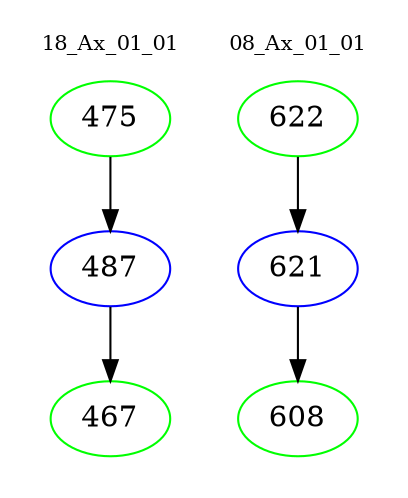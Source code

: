 digraph{
subgraph cluster_0 {
color = white
label = "18_Ax_01_01";
fontsize=10;
T0_475 [label="475", color="green"]
T0_475 -> T0_487 [color="black"]
T0_487 [label="487", color="blue"]
T0_487 -> T0_467 [color="black"]
T0_467 [label="467", color="green"]
}
subgraph cluster_1 {
color = white
label = "08_Ax_01_01";
fontsize=10;
T1_622 [label="622", color="green"]
T1_622 -> T1_621 [color="black"]
T1_621 [label="621", color="blue"]
T1_621 -> T1_608 [color="black"]
T1_608 [label="608", color="green"]
}
}
